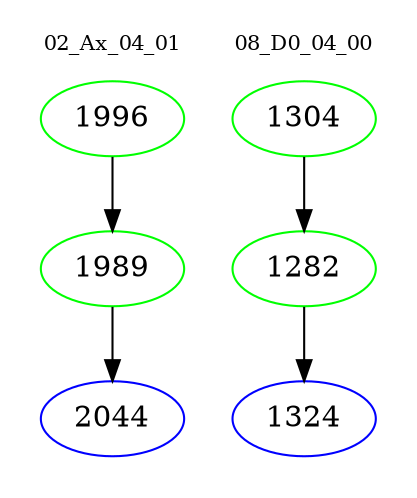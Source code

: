 digraph{
subgraph cluster_0 {
color = white
label = "02_Ax_04_01";
fontsize=10;
T0_1996 [label="1996", color="green"]
T0_1996 -> T0_1989 [color="black"]
T0_1989 [label="1989", color="green"]
T0_1989 -> T0_2044 [color="black"]
T0_2044 [label="2044", color="blue"]
}
subgraph cluster_1 {
color = white
label = "08_D0_04_00";
fontsize=10;
T1_1304 [label="1304", color="green"]
T1_1304 -> T1_1282 [color="black"]
T1_1282 [label="1282", color="green"]
T1_1282 -> T1_1324 [color="black"]
T1_1324 [label="1324", color="blue"]
}
}
